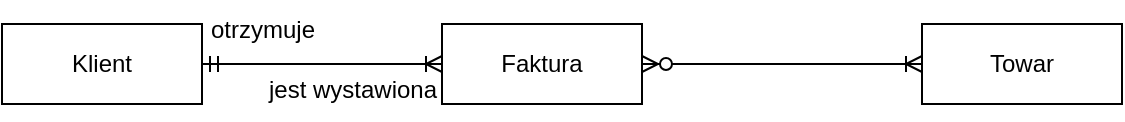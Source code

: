 <mxfile version="24.8.0">
  <diagram name="Strona-1" id="rC6JpCem7V1SN3kCp-oP">
    <mxGraphModel dx="452" dy="539" grid="1" gridSize="10" guides="1" tooltips="1" connect="1" arrows="1" fold="1" page="1" pageScale="1" pageWidth="827" pageHeight="1169" math="0" shadow="0">
      <root>
        <mxCell id="0" />
        <mxCell id="1" parent="0" />
        <mxCell id="ejL6HipUA5W8Fx4G8kJr-7" value="Klient" style="whiteSpace=wrap;html=1;align=center;" vertex="1" parent="1">
          <mxGeometry x="100" y="320" width="100" height="40" as="geometry" />
        </mxCell>
        <mxCell id="ejL6HipUA5W8Fx4G8kJr-8" value="Faktura" style="whiteSpace=wrap;html=1;align=center;" vertex="1" parent="1">
          <mxGeometry x="320" y="320" width="100" height="40" as="geometry" />
        </mxCell>
        <mxCell id="ejL6HipUA5W8Fx4G8kJr-10" value="" style="edgeStyle=entityRelationEdgeStyle;fontSize=12;html=1;endArrow=ERoneToMany;startArrow=ERmandOne;rounded=0;exitX=1;exitY=0.5;exitDx=0;exitDy=0;entryX=0;entryY=0.5;entryDx=0;entryDy=0;" edge="1" parent="1" source="ejL6HipUA5W8Fx4G8kJr-7" target="ejL6HipUA5W8Fx4G8kJr-8">
          <mxGeometry width="100" height="100" relative="1" as="geometry">
            <mxPoint x="310" y="450" as="sourcePoint" />
            <mxPoint x="410" y="350" as="targetPoint" />
          </mxGeometry>
        </mxCell>
        <mxCell id="ejL6HipUA5W8Fx4G8kJr-11" value="otrzymuje" style="text;html=1;align=center;verticalAlign=middle;resizable=0;points=[];autosize=1;strokeColor=none;fillColor=none;" vertex="1" parent="1">
          <mxGeometry x="190" y="308" width="80" height="30" as="geometry" />
        </mxCell>
        <mxCell id="ejL6HipUA5W8Fx4G8kJr-12" value="jest wystawiona" style="text;html=1;align=center;verticalAlign=middle;resizable=0;points=[];autosize=1;strokeColor=none;fillColor=none;" vertex="1" parent="1">
          <mxGeometry x="220" y="338" width="110" height="30" as="geometry" />
        </mxCell>
        <mxCell id="ejL6HipUA5W8Fx4G8kJr-14" value="Towar" style="whiteSpace=wrap;html=1;align=center;" vertex="1" parent="1">
          <mxGeometry x="560" y="320" width="100" height="40" as="geometry" />
        </mxCell>
        <mxCell id="ejL6HipUA5W8Fx4G8kJr-18" value="" style="edgeStyle=entityRelationEdgeStyle;fontSize=12;html=1;endArrow=ERoneToMany;startArrow=ERzeroToMany;rounded=0;exitX=1;exitY=0.5;exitDx=0;exitDy=0;entryX=0;entryY=0.5;entryDx=0;entryDy=0;" edge="1" parent="1" source="ejL6HipUA5W8Fx4G8kJr-8" target="ejL6HipUA5W8Fx4G8kJr-14">
          <mxGeometry width="100" height="100" relative="1" as="geometry">
            <mxPoint x="440.0" y="343" as="sourcePoint" />
            <mxPoint x="680" y="303" as="targetPoint" />
            <Array as="points">
              <mxPoint x="400" y="563" />
            </Array>
          </mxGeometry>
        </mxCell>
      </root>
    </mxGraphModel>
  </diagram>
</mxfile>
